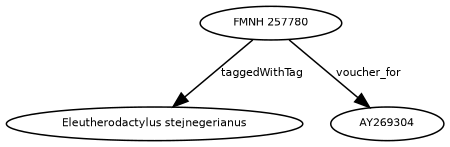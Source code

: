 digraph G {
size="3,3";
node [fontsize=7, fontname="Helvetica"];
edge [fontsize=7, fontname="Helvetica"];
node0 [label="FMNH 257780", width=0.27433100247,height=0.27433100247];
node1 [label="Eleutherodactylus stejnegerianus", width=0.27433100247,height=0.27433100247];
node2 [label="AY269304", width=0.27433100247,height=0.27433100247];
node0 -> node1 [label="taggedWithTag"];
node0 -> node2 [label="voucher_for"];
}

